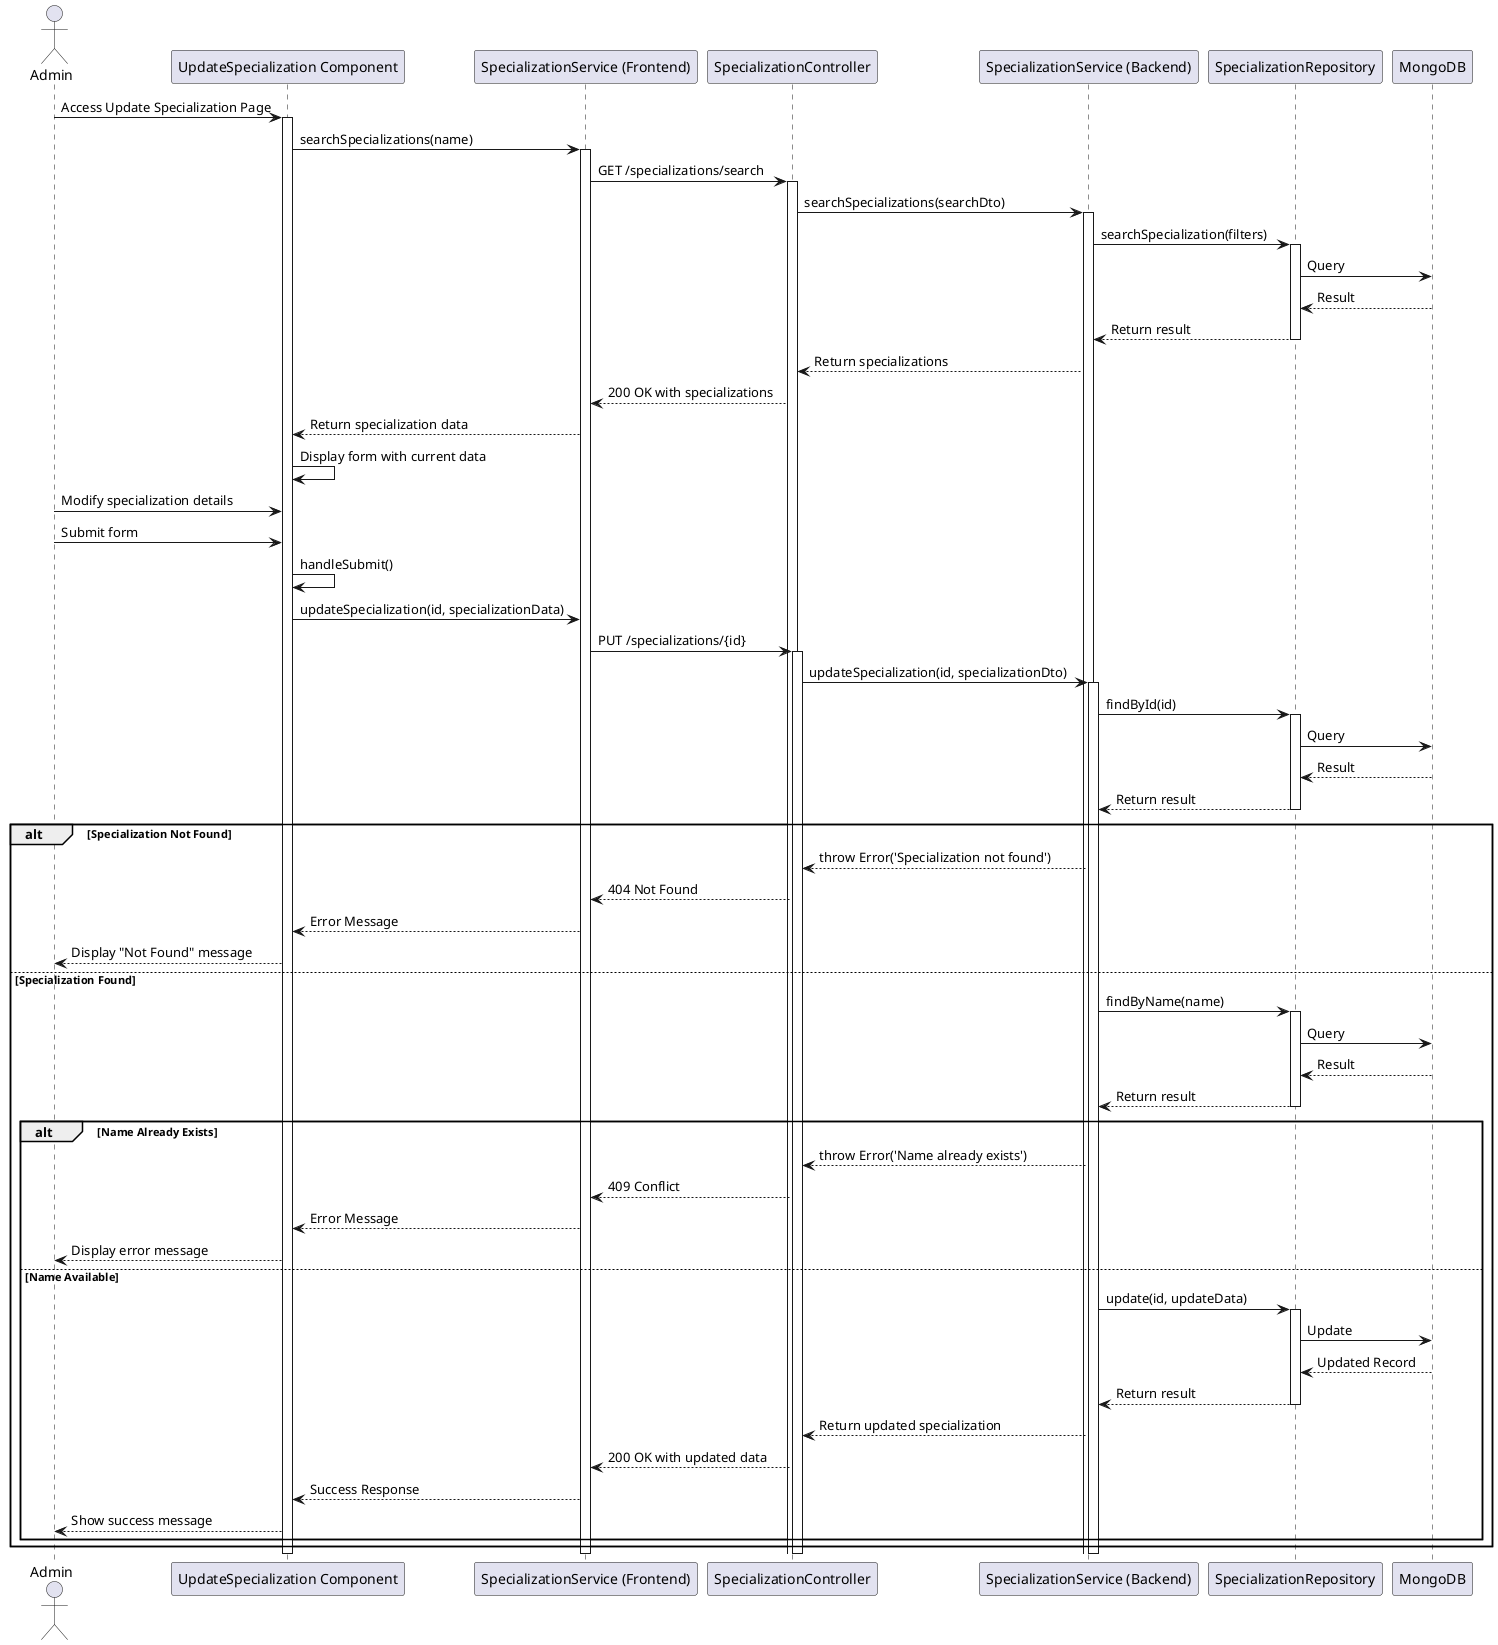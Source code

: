 @startuml Update Specialization Sequence Diagram

actor Admin
participant Frontend as "UpdateSpecialization Component"
participant FrontendService as "SpecializationService (Frontend)"
participant Controller as "SpecializationController"
participant Service as "SpecializationService (Backend)"
participant Repository as "SpecializationRepository"
participant Database as "MongoDB"

Admin -> Frontend: Access Update Specialization Page
activate Frontend

Frontend -> FrontendService: searchSpecializations(name)
activate FrontendService

FrontendService -> Controller: GET /specializations/search
activate Controller

Controller -> Service: searchSpecializations(searchDto)
activate Service

Service -> Repository: searchSpecialization(filters)
activate Repository
Repository -> Database: Query
Database --> Repository: Result
Repository --> Service: Return result
deactivate Repository

Service --> Controller: Return specializations
Controller --> FrontendService: 200 OK with specializations
FrontendService --> Frontend: Return specialization data

Frontend -> Frontend: Display form with current data

Admin -> Frontend: Modify specialization details
Admin -> Frontend: Submit form
Frontend -> Frontend: handleSubmit()

Frontend -> FrontendService: updateSpecialization(id, specializationData)
FrontendService -> Controller: PUT /specializations/{id}
activate Controller

Controller -> Service: updateSpecialization(id, specializationDto)
activate Service

Service -> Repository: findById(id)
activate Repository
Repository -> Database: Query
Database --> Repository: Result
Repository --> Service: Return result
deactivate Repository

alt Specialization Not Found
    Service --> Controller: throw Error('Specialization not found')
    Controller --> FrontendService: 404 Not Found
    FrontendService --> Frontend: Error Message
    Frontend --> Admin: Display "Not Found" message
else Specialization Found
    Service -> Repository: findByName(name)
    activate Repository
    Repository -> Database: Query
    Database --> Repository: Result
    Repository --> Service: Return result
    deactivate Repository

    alt Name Already Exists
        Service --> Controller: throw Error('Name already exists')
        Controller --> FrontendService: 409 Conflict
        FrontendService --> Frontend: Error Message
        Frontend --> Admin: Display error message
    else Name Available
        Service -> Repository: update(id, updateData)
        activate Repository
        Repository -> Database: Update
        Database --> Repository: Updated Record
        Repository --> Service: Return result
        deactivate Repository
        
        Service --> Controller: Return updated specialization
        Controller --> FrontendService: 200 OK with updated data
        FrontendService --> Frontend: Success Response
        Frontend --> Admin: Show success message
    end
end

deactivate Service
deactivate Controller
deactivate FrontendService
deactivate Frontend

@enduml